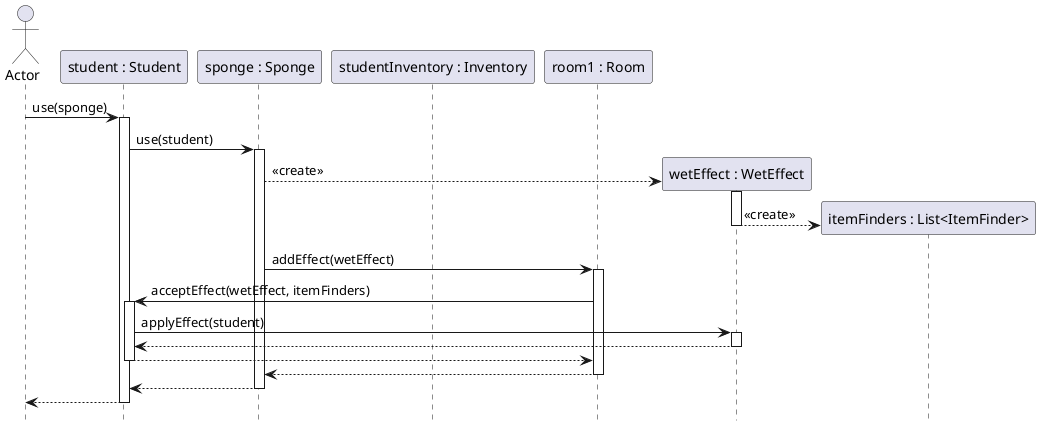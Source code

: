 @startuml
hide footbox
actor Actor
participant Student as "student : Student"
participant Sponge as "sponge : Sponge"
participant Inventory as "studentInventory : Inventory"
participant Room as "room1 : Room"

Actor -> Student++ : use(sponge)
Student -> Sponge++ : use(student)

create RoomEffect as "wetEffect : WetEffect"
Sponge --> RoomEffect: <<create>>
activate RoomEffect
create itemFinders as "itemFinders : List<ItemFinder>"
RoomEffect --> itemFinders: <<create>>
deactivate RoomEffect
Sponge -> Room++: addEffect(wetEffect)
Room -> Student++: acceptEffect(wetEffect, itemFinders)
Student -> RoomEffect++: applyEffect(student)

return
return
return
return
return


@enduml